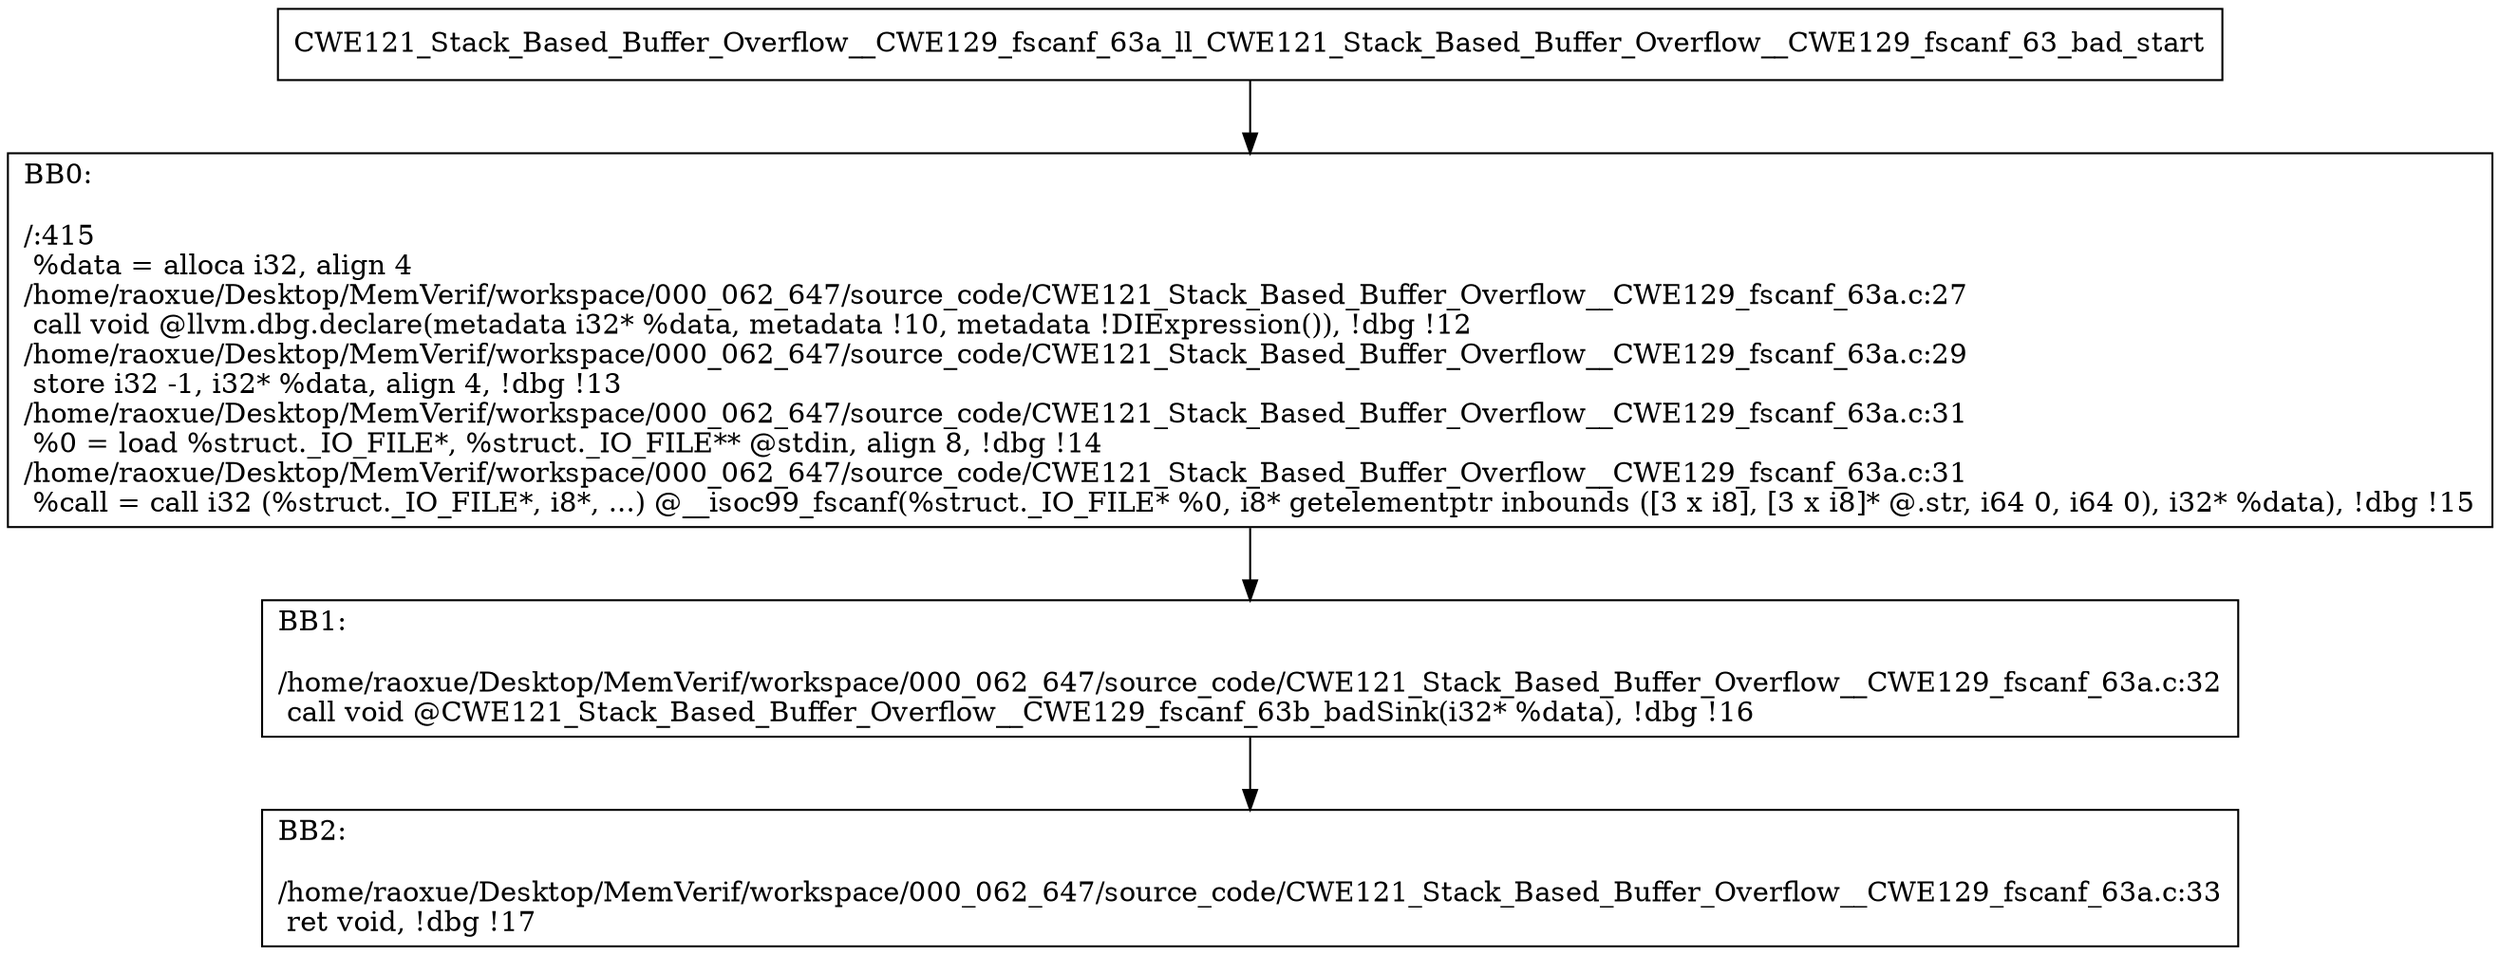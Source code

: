 digraph "CFG for'CWE121_Stack_Based_Buffer_Overflow__CWE129_fscanf_63a_ll_CWE121_Stack_Based_Buffer_Overflow__CWE129_fscanf_63_bad' function" {
	BBCWE121_Stack_Based_Buffer_Overflow__CWE129_fscanf_63a_ll_CWE121_Stack_Based_Buffer_Overflow__CWE129_fscanf_63_bad_start[shape=record,label="{CWE121_Stack_Based_Buffer_Overflow__CWE129_fscanf_63a_ll_CWE121_Stack_Based_Buffer_Overflow__CWE129_fscanf_63_bad_start}"];
	BBCWE121_Stack_Based_Buffer_Overflow__CWE129_fscanf_63a_ll_CWE121_Stack_Based_Buffer_Overflow__CWE129_fscanf_63_bad_start-> CWE121_Stack_Based_Buffer_Overflow__CWE129_fscanf_63a_ll_CWE121_Stack_Based_Buffer_Overflow__CWE129_fscanf_63_badBB0;
	CWE121_Stack_Based_Buffer_Overflow__CWE129_fscanf_63a_ll_CWE121_Stack_Based_Buffer_Overflow__CWE129_fscanf_63_badBB0 [shape=record, label="{BB0:\l\l/:415\l
  %data = alloca i32, align 4\l
/home/raoxue/Desktop/MemVerif/workspace/000_062_647/source_code/CWE121_Stack_Based_Buffer_Overflow__CWE129_fscanf_63a.c:27\l
  call void @llvm.dbg.declare(metadata i32* %data, metadata !10, metadata !DIExpression()), !dbg !12\l
/home/raoxue/Desktop/MemVerif/workspace/000_062_647/source_code/CWE121_Stack_Based_Buffer_Overflow__CWE129_fscanf_63a.c:29\l
  store i32 -1, i32* %data, align 4, !dbg !13\l
/home/raoxue/Desktop/MemVerif/workspace/000_062_647/source_code/CWE121_Stack_Based_Buffer_Overflow__CWE129_fscanf_63a.c:31\l
  %0 = load %struct._IO_FILE*, %struct._IO_FILE** @stdin, align 8, !dbg !14\l
/home/raoxue/Desktop/MemVerif/workspace/000_062_647/source_code/CWE121_Stack_Based_Buffer_Overflow__CWE129_fscanf_63a.c:31\l
  %call = call i32 (%struct._IO_FILE*, i8*, ...) @__isoc99_fscanf(%struct._IO_FILE* %0, i8* getelementptr inbounds ([3 x i8], [3 x i8]* @.str, i64 0, i64 0), i32* %data), !dbg !15\l
}"];
	CWE121_Stack_Based_Buffer_Overflow__CWE129_fscanf_63a_ll_CWE121_Stack_Based_Buffer_Overflow__CWE129_fscanf_63_badBB0-> CWE121_Stack_Based_Buffer_Overflow__CWE129_fscanf_63a_ll_CWE121_Stack_Based_Buffer_Overflow__CWE129_fscanf_63_badBB1;
	CWE121_Stack_Based_Buffer_Overflow__CWE129_fscanf_63a_ll_CWE121_Stack_Based_Buffer_Overflow__CWE129_fscanf_63_badBB1 [shape=record, label="{BB1:\l\l/home/raoxue/Desktop/MemVerif/workspace/000_062_647/source_code/CWE121_Stack_Based_Buffer_Overflow__CWE129_fscanf_63a.c:32\l
  call void @CWE121_Stack_Based_Buffer_Overflow__CWE129_fscanf_63b_badSink(i32* %data), !dbg !16\l
}"];
	CWE121_Stack_Based_Buffer_Overflow__CWE129_fscanf_63a_ll_CWE121_Stack_Based_Buffer_Overflow__CWE129_fscanf_63_badBB1-> CWE121_Stack_Based_Buffer_Overflow__CWE129_fscanf_63a_ll_CWE121_Stack_Based_Buffer_Overflow__CWE129_fscanf_63_badBB2;
	CWE121_Stack_Based_Buffer_Overflow__CWE129_fscanf_63a_ll_CWE121_Stack_Based_Buffer_Overflow__CWE129_fscanf_63_badBB2 [shape=record, label="{BB2:\l\l/home/raoxue/Desktop/MemVerif/workspace/000_062_647/source_code/CWE121_Stack_Based_Buffer_Overflow__CWE129_fscanf_63a.c:33\l
  ret void, !dbg !17\l
}"];
}
